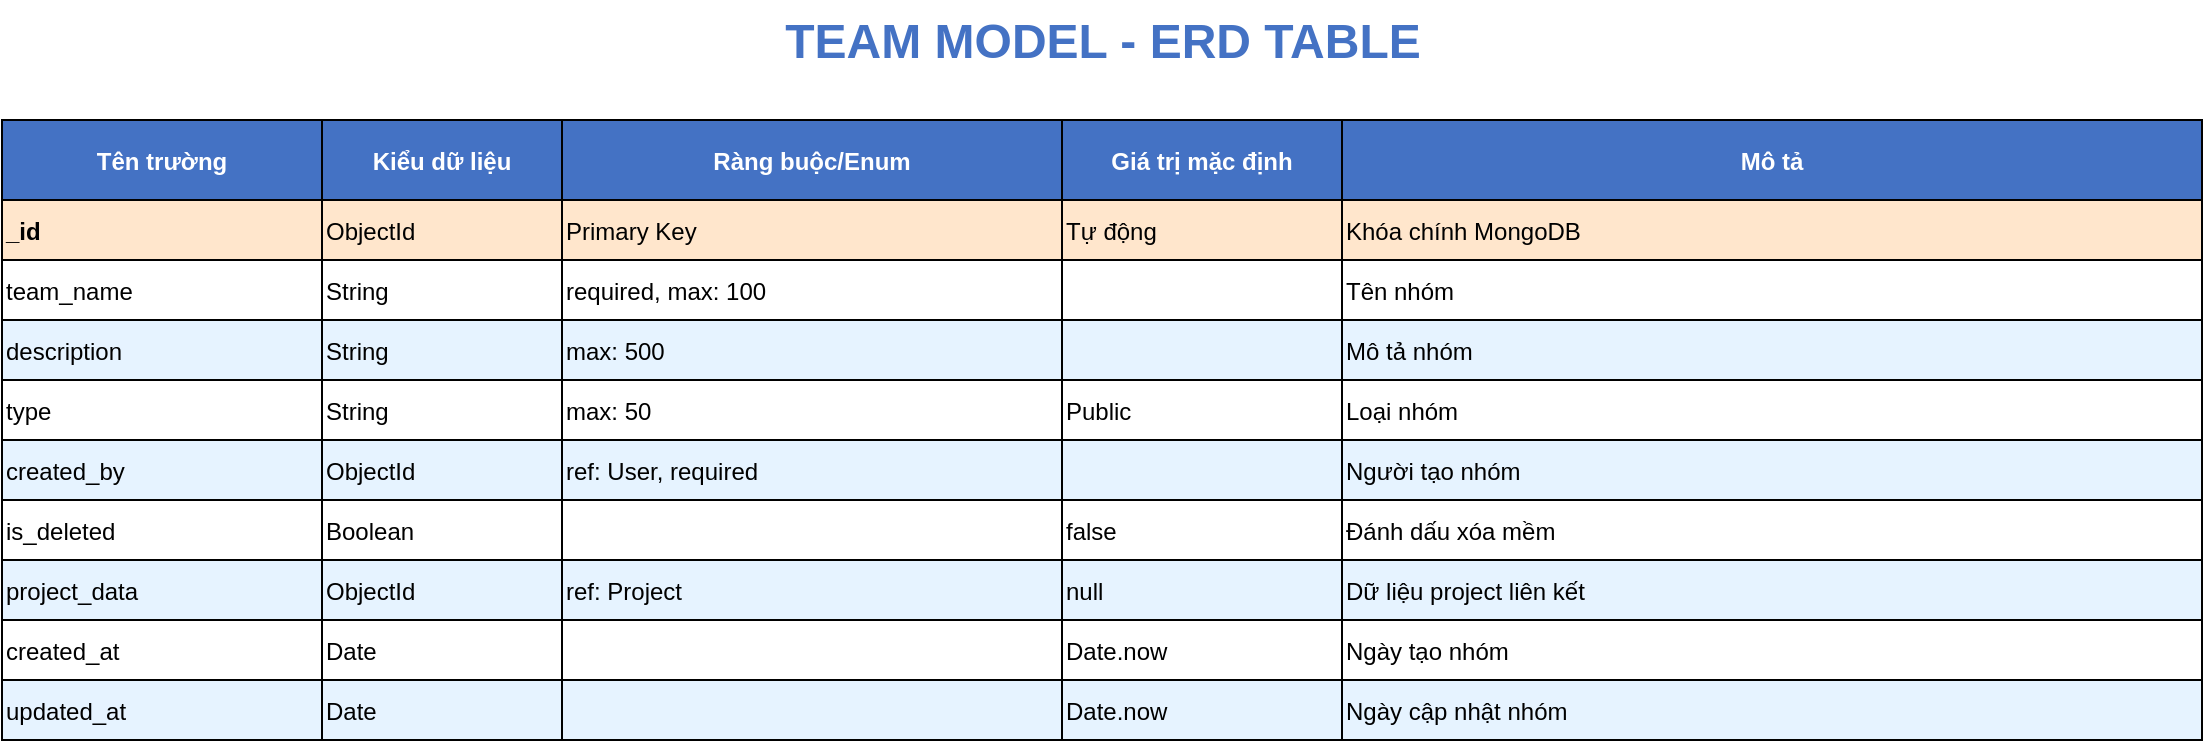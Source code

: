 <mxfile>
  <diagram name="Team Model Table ERD" id="team-model-table-erd">
    <mxGraphModel dx="692" dy="402" grid="1" gridSize="10" guides="1" tooltips="1" connect="1" arrows="1" fold="1" page="1" pageScale="1" pageWidth="1200" pageHeight="370" math="0" shadow="0">
      <root>
        <mxCell id="0" />
        <mxCell id="1" parent="0" />
        <!-- Tiêu đề lớn -->
        <mxCell id="bigTitle" value="TEAM MODEL - ERD TABLE" style="text;html=1;strokeColor=none;fillColor=none;align=center;fontSize=24;fontStyle=1;fontColor=#4472C4;" parent="1" vertex="1">
          <mxGeometry x="50" y="20" width="1100" height="50" as="geometry" />
        </mxCell>
        <!-- Bảng ERD -->
        <mxCell id="teamTable" value="" style="shape=table;startSize=0;container=1;collapsible=0;childLayout=tableLayout;fixedRows=1;rowLines=0;fontStyle=1;align=center;resizeLast=1;strokeColor=#000000;fillColor=#ffffff;" parent="1" vertex="1">
          <mxGeometry x="50" y="80" width="1100" height="270" as="geometry" />
        </mxCell>
        <!-- Header -->
        <mxCell id="header" value="" style="shape=tableRow;horizontal=0;fillColor=#4472C4;strokeColor=#000000;" parent="teamTable" vertex="1">
          <mxGeometry width="1100" height="40" as="geometry" />
        </mxCell>
        <mxCell id="h1" value="Tên trường" style="shape=partialRectangle;connectable=0;fillColor=#4472C4;align=center;fontStyle=1;fontSize=12;fontColor=#ffffff;" parent="header" vertex="1"><mxGeometry width="160" height="40" as="geometry" /></mxCell>
        <mxCell id="h2" value="Kiểu dữ liệu" style="shape=partialRectangle;connectable=0;fillColor=#4472C4;align=center;fontStyle=1;fontSize=12;fontColor=#ffffff;" parent="header" vertex="1"><mxGeometry x="160" width="120" height="40" as="geometry" /></mxCell>
        <mxCell id="h3" value="Ràng buộc/Enum" style="shape=partialRectangle;connectable=0;fillColor=#4472C4;align=center;fontStyle=1;fontSize=12;fontColor=#ffffff;" parent="header" vertex="1"><mxGeometry x="280" width="250" height="40" as="geometry" /></mxCell>
        <mxCell id="h4" value="Giá trị mặc định" style="shape=partialRectangle;connectable=0;fillColor=#4472C4;align=center;fontStyle=1;fontSize=12;fontColor=#ffffff;" parent="header" vertex="1"><mxGeometry x="530" width="140" height="40" as="geometry" /></mxCell>
        <mxCell id="h5" value="Mô tả" style="shape=partialRectangle;connectable=0;fillColor=#4472C4;align=center;fontStyle=1;fontSize=12;fontColor=#ffffff;" parent="header" vertex="1"><mxGeometry x="670" width="430" height="40" as="geometry" /></mxCell>
        <!-- Data Rows -->
        <mxCell id="row1" value="" style="shape=tableRow;horizontal=0;fillColor=#FFE6CC;strokeColor=#000000;" parent="teamTable" vertex="1"><mxGeometry y="40" width="1100" height="30" as="geometry" /></mxCell>
        <mxCell id="r1c1" value="_id" style="shape=partialRectangle;connectable=0;fillColor=#FFE6CC;align=left;fontStyle=1;" parent="row1" vertex="1"><mxGeometry width="160" height="30" as="geometry" /></mxCell>
        <mxCell id="r1c2" value="ObjectId" style="shape=partialRectangle;connectable=0;fillColor=#FFE6CC;align=left;" parent="row1" vertex="1"><mxGeometry x="160" width="120" height="30" as="geometry" /></mxCell>
        <mxCell id="r1c3" value="Primary Key" style="shape=partialRectangle;connectable=0;fillColor=#FFE6CC;align=left;" parent="row1" vertex="1"><mxGeometry x="280" width="250" height="30" as="geometry" /></mxCell>
        <mxCell id="r1c4" value="Tự động" style="shape=partialRectangle;connectable=0;fillColor=#FFE6CC;align=left;" parent="row1" vertex="1"><mxGeometry x="530" width="140" height="30" as="geometry" /></mxCell>
        <mxCell id="r1c5" value="Khóa chính MongoDB" style="shape=partialRectangle;connectable=0;fillColor=#FFE6CC;align=left;" parent="row1" vertex="1"><mxGeometry x="670" width="430" height="30" as="geometry" /></mxCell>
        <mxCell id="row2" value="" style="shape=tableRow;horizontal=0;fillColor=#ffffff;strokeColor=#000000;" parent="teamTable" vertex="1"><mxGeometry y="70" width="1100" height="30" as="geometry" /></mxCell>
        <mxCell id="r2c1" value="team_name" style="shape=partialRectangle;connectable=0;fillColor=#ffffff;align=left;" parent="row2" vertex="1"><mxGeometry width="160" height="30" as="geometry" /></mxCell>
        <mxCell id="r2c2" value="String" style="shape=partialRectangle;connectable=0;fillColor=#ffffff;align=left;" parent="row2" vertex="1"><mxGeometry x="160" width="120" height="30" as="geometry" /></mxCell>
        <mxCell id="r2c3" value="required, max: 100" style="shape=partialRectangle;connectable=0;fillColor=#ffffff;align=left;" parent="row2" vertex="1"><mxGeometry x="280" width="250" height="30" as="geometry" /></mxCell>
        <mxCell id="r2c4" value="" style="shape=partialRectangle;connectable=0;fillColor=#ffffff;align=left;" parent="row2" vertex="1"><mxGeometry x="530" width="140" height="30" as="geometry" /></mxCell>
        <mxCell id="r2c5" value="Tên nhóm" style="shape=partialRectangle;connectable=0;fillColor=#ffffff;align=left;" parent="row2" vertex="1"><mxGeometry x="670" width="430" height="30" as="geometry" /></mxCell>
        <mxCell id="row3" value="" style="shape=tableRow;horizontal=0;fillColor=#E6F3FF;strokeColor=#000000;" parent="teamTable" vertex="1"><mxGeometry y="100" width="1100" height="30" as="geometry" /></mxCell>
        <mxCell id="r3c1" value="description" style="shape=partialRectangle;connectable=0;fillColor=#E6F3FF;align=left;" parent="row3" vertex="1"><mxGeometry width="160" height="30" as="geometry" /></mxCell>
        <mxCell id="r3c2" value="String" style="shape=partialRectangle;connectable=0;fillColor=#E6F3FF;align=left;" parent="row3" vertex="1"><mxGeometry x="160" width="120" height="30" as="geometry" /></mxCell>
        <mxCell id="r3c3" value="max: 500" style="shape=partialRectangle;connectable=0;fillColor=#E6F3FF;align=left;" parent="row3" vertex="1"><mxGeometry x="280" width="250" height="30" as="geometry" /></mxCell>
        <mxCell id="r3c4" value="" style="shape=partialRectangle;connectable=0;fillColor=#E6F3FF;align=left;" parent="row3" vertex="1"><mxGeometry x="530" width="140" height="30" as="geometry" /></mxCell>
        <mxCell id="r3c5" value="Mô tả nhóm" style="shape=partialRectangle;connectable=0;fillColor=#E6F3FF;align=left;" parent="row3" vertex="1"><mxGeometry x="670" width="430" height="30" as="geometry" /></mxCell>
        <mxCell id="row4" value="" style="shape=tableRow;horizontal=0;fillColor=#ffffff;strokeColor=#000000;" parent="teamTable" vertex="1"><mxGeometry y="130" width="1100" height="30" as="geometry" /></mxCell>
        <mxCell id="r4c1" value="type" style="shape=partialRectangle;connectable=0;fillColor=#ffffff;align=left;" parent="row4" vertex="1"><mxGeometry width="160" height="30" as="geometry" /></mxCell>
        <mxCell id="r4c2" value="String" style="shape=partialRectangle;connectable=0;fillColor=#ffffff;align=left;" parent="row4" vertex="1"><mxGeometry x="160" width="120" height="30" as="geometry" /></mxCell>
        <mxCell id="r4c3" value="max: 50" style="shape=partialRectangle;connectable=0;fillColor=#ffffff;align=left;" parent="row4" vertex="1"><mxGeometry x="280" width="250" height="30" as="geometry" /></mxCell>
        <mxCell id="r4c4" value="Public" style="shape=partialRectangle;connectable=0;fillColor=#ffffff;align=left;" parent="row4" vertex="1"><mxGeometry x="530" width="140" height="30" as="geometry" /></mxCell>
        <mxCell id="r4c5" value="Loại nhóm" style="shape=partialRectangle;connectable=0;fillColor=#ffffff;align=left;" parent="row4" vertex="1"><mxGeometry x="670" width="430" height="30" as="geometry" /></mxCell>
        <mxCell id="row5" value="" style="shape=tableRow;horizontal=0;fillColor=#E6F3FF;strokeColor=#000000;" parent="teamTable" vertex="1"><mxGeometry y="160" width="1100" height="30" as="geometry" /></mxCell>
        <mxCell id="r5c1" value="created_by" style="shape=partialRectangle;connectable=0;fillColor=#E6F3FF;align=left;" parent="row5" vertex="1"><mxGeometry width="160" height="30" as="geometry" /></mxCell>
        <mxCell id="r5c2" value="ObjectId" style="shape=partialRectangle;connectable=0;fillColor=#E6F3FF;align=left;" parent="row5" vertex="1"><mxGeometry x="160" width="120" height="30" as="geometry" /></mxCell>
        <mxCell id="r5c3" value="ref: User, required" style="shape=partialRectangle;connectable=0;fillColor=#E6F3FF;align=left;" parent="row5" vertex="1"><mxGeometry x="280" width="250" height="30" as="geometry" /></mxCell>
        <mxCell id="r5c4" value="" style="shape=partialRectangle;connectable=0;fillColor=#E6F3FF;align=left;" parent="row5" vertex="1"><mxGeometry x="530" width="140" height="30" as="geometry" /></mxCell>
        <mxCell id="r5c5" value="Người tạo nhóm" style="shape=partialRectangle;connectable=0;fillColor=#E6F3FF;align=left;" parent="row5" vertex="1"><mxGeometry x="670" width="430" height="30" as="geometry" /></mxCell>
        <mxCell id="row6" value="" style="shape=tableRow;horizontal=0;fillColor=#ffffff;strokeColor=#000000;" parent="teamTable" vertex="1"><mxGeometry y="190" width="1100" height="30" as="geometry" /></mxCell>
        <mxCell id="r6c1" value="is_deleted" style="shape=partialRectangle;connectable=0;fillColor=#ffffff;align=left;" parent="row6" vertex="1"><mxGeometry width="160" height="30" as="geometry" /></mxCell>
        <mxCell id="r6c2" value="Boolean" style="shape=partialRectangle;connectable=0;fillColor=#ffffff;align=left;" parent="row6" vertex="1"><mxGeometry x="160" width="120" height="30" as="geometry" /></mxCell>
        <mxCell id="r6c3" value="" style="shape=partialRectangle;connectable=0;fillColor=#ffffff;align=left;" parent="row6" vertex="1"><mxGeometry x="280" width="250" height="30" as="geometry" /></mxCell>
        <mxCell id="r6c4" value="false" style="shape=partialRectangle;connectable=0;fillColor=#ffffff;align=left;" parent="row6" vertex="1"><mxGeometry x="530" width="140" height="30" as="geometry" /></mxCell>
        <mxCell id="r6c5" value="Đánh dấu xóa mềm" style="shape=partialRectangle;connectable=0;fillColor=#ffffff;align=left;" parent="row6" vertex="1"><mxGeometry x="670" width="430" height="30" as="geometry" /></mxCell>
        <mxCell id="row7" value="" style="shape=tableRow;horizontal=0;fillColor=#E6F3FF;strokeColor=#000000;" parent="teamTable" vertex="1"><mxGeometry y="220" width="1100" height="30" as="geometry" /></mxCell>
        <mxCell id="r7c1" value="project_data" style="shape=partialRectangle;connectable=0;fillColor=#E6F3FF;align=left;" parent="row7" vertex="1"><mxGeometry width="160" height="30" as="geometry" /></mxCell>
        <mxCell id="r7c2" value="ObjectId" style="shape=partialRectangle;connectable=0;fillColor=#E6F3FF;align=left;" parent="row7" vertex="1"><mxGeometry x="160" width="120" height="30" as="geometry" /></mxCell>
        <mxCell id="r7c3" value="ref: Project" style="shape=partialRectangle;connectable=0;fillColor=#E6F3FF;align=left;" parent="row7" vertex="1"><mxGeometry x="280" width="250" height="30" as="geometry" /></mxCell>
        <mxCell id="r7c4" value="null" style="shape=partialRectangle;connectable=0;fillColor=#E6F3FF;align=left;" parent="row7" vertex="1"><mxGeometry x="530" width="140" height="30" as="geometry" /></mxCell>
        <mxCell id="r7c5" value="Dữ liệu project liên kết" style="shape=partialRectangle;connectable=0;fillColor=#E6F3FF;align=left;" parent="row7" vertex="1"><mxGeometry x="670" width="430" height="30" as="geometry" /></mxCell>
        <mxCell id="row8" value="" style="shape=tableRow;horizontal=0;fillColor=#ffffff;strokeColor=#000000;" parent="teamTable" vertex="1"><mxGeometry y="250" width="1100" height="30" as="geometry" /></mxCell>
        <mxCell id="r8c1" value="created_at" style="shape=partialRectangle;connectable=0;fillColor=#ffffff;align=left;" parent="row8" vertex="1"><mxGeometry width="160" height="30" as="geometry" /></mxCell>
        <mxCell id="r8c2" value="Date" style="shape=partialRectangle;connectable=0;fillColor=#ffffff;align=left;" parent="row8" vertex="1"><mxGeometry x="160" width="120" height="30" as="geometry" /></mxCell>
        <mxCell id="r8c3" value="" style="shape=partialRectangle;connectable=0;fillColor=#ffffff;align=left;" parent="row8" vertex="1"><mxGeometry x="280" width="250" height="30" as="geometry" /></mxCell>
        <mxCell id="r8c4" value="Date.now" style="shape=partialRectangle;connectable=0;fillColor=#ffffff;align=left;" parent="row8" vertex="1"><mxGeometry x="530" width="140" height="30" as="geometry" /></mxCell>
        <mxCell id="r8c5" value="Ngày tạo nhóm" style="shape=partialRectangle;connectable=0;fillColor=#ffffff;align=left;" parent="row8" vertex="1"><mxGeometry x="670" width="430" height="30" as="geometry" /></mxCell>
        <mxCell id="row9" value="" style="shape=tableRow;horizontal=0;fillColor=#E6F3FF;strokeColor=#000000;" parent="teamTable" vertex="1"><mxGeometry y="280" width="1100" height="30" as="geometry" /></mxCell>
        <mxCell id="r9c1" value="updated_at" style="shape=partialRectangle;connectable=0;fillColor=#E6F3FF;align=left;" parent="row9" vertex="1"><mxGeometry width="160" height="30" as="geometry" /></mxCell>
        <mxCell id="r9c2" value="Date" style="shape=partialRectangle;connectable=0;fillColor=#E6F3FF;align=left;" parent="row9" vertex="1"><mxGeometry x="160" width="120" height="30" as="geometry" /></mxCell>
        <mxCell id="r9c3" value="" style="shape=partialRectangle;connectable=0;fillColor=#E6F3FF;align=left;" parent="row9" vertex="1"><mxGeometry x="280" width="250" height="30" as="geometry" /></mxCell>
        <mxCell id="r9c4" value="Date.now" style="shape=partialRectangle;connectable=0;fillColor=#E6F3FF;align=left;" parent="row9" vertex="1"><mxGeometry x="530" width="140" height="30" as="geometry" /></mxCell>
        <mxCell id="r9c5" value="Ngày cập nhật nhóm" style="shape=partialRectangle;connectable=0;fillColor=#E6F3FF;align=left;" parent="row9" vertex="1"><mxGeometry x="670" width="430" height="30" as="geometry" /></mxCell>
      </root>
    </mxGraphModel>
  </diagram>
</mxfile>
